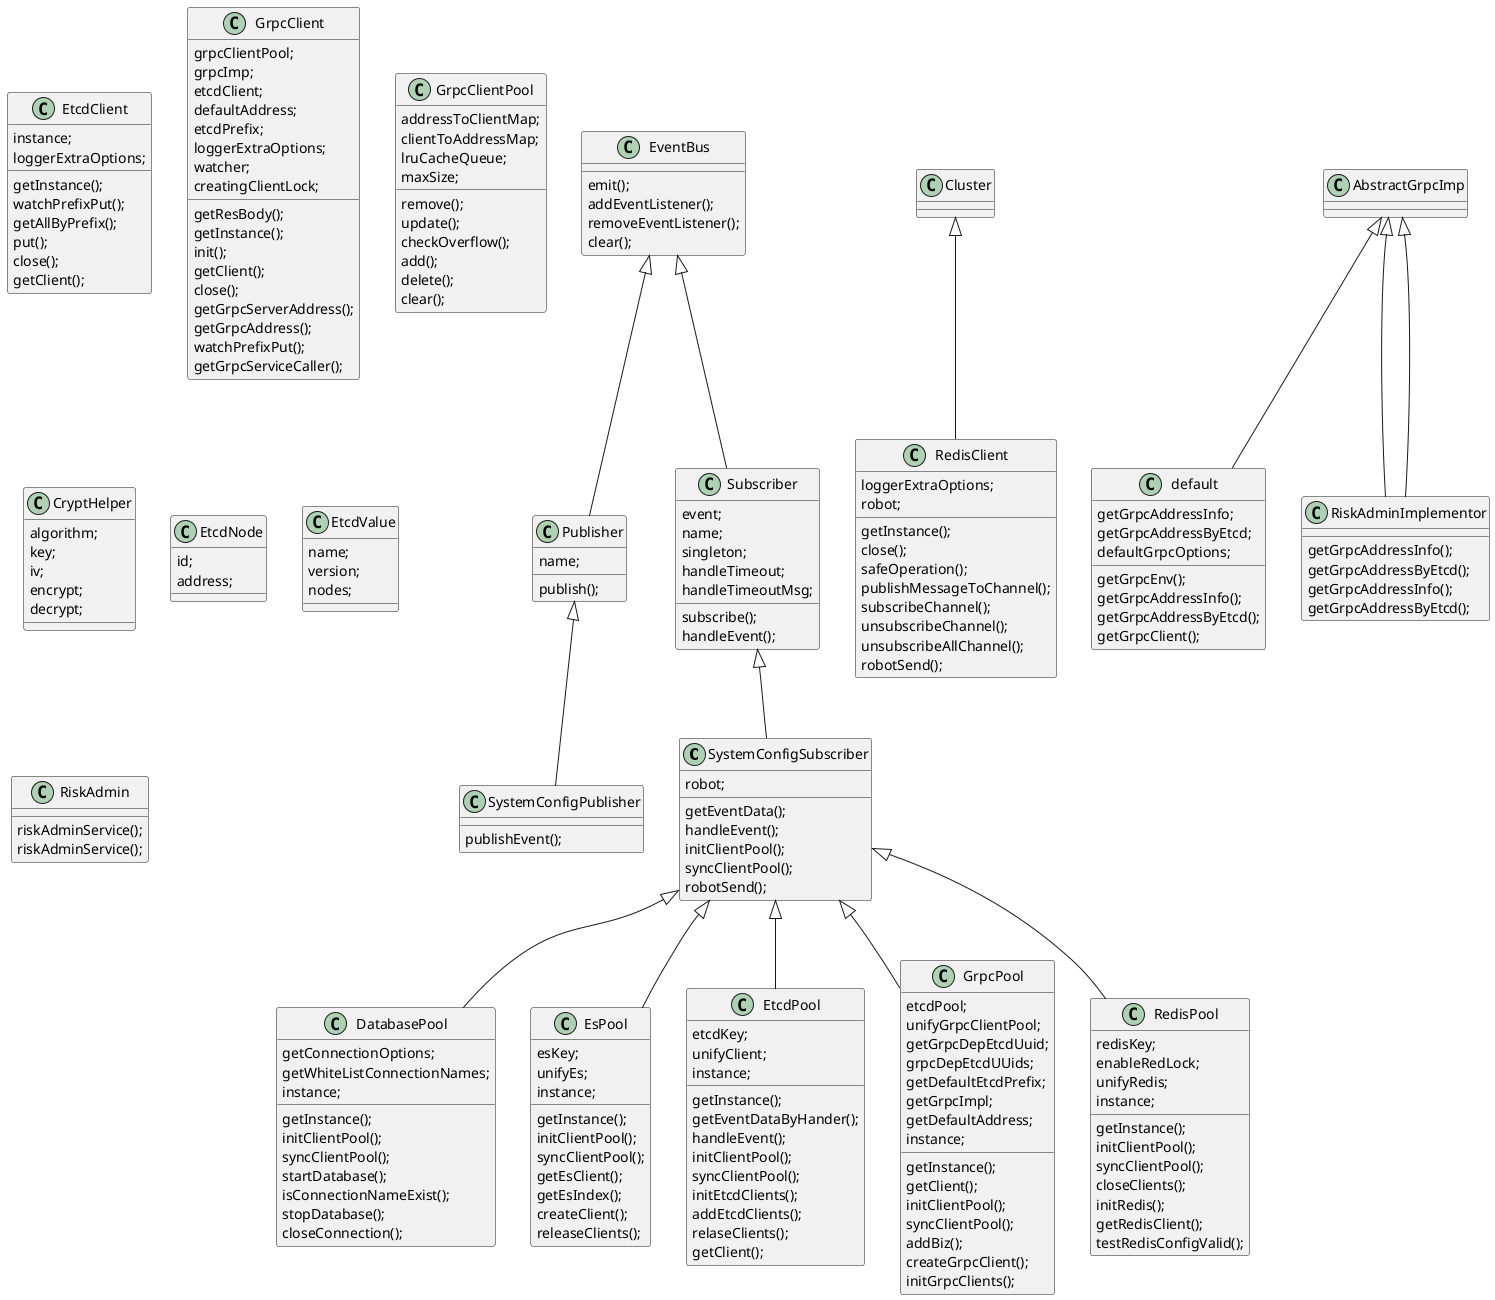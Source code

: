 @startuml
SystemConfigSubscriber <|-- DatabasePool

DatabasePool : getConnectionOptions;
DatabasePool : getWhiteListConnectionNames;
DatabasePool : instance;

DatabasePool : getInstance();
DatabasePool : initClientPool();
DatabasePool : syncClientPool();
DatabasePool : startDatabase();
DatabasePool : isConnectionNameExist();
DatabasePool : stopDatabase();
DatabasePool : closeConnection();

SystemConfigSubscriber <|-- EsPool

EsPool : esKey;
EsPool : unifyEs;
EsPool : instance;

EsPool : getInstance();
EsPool : initClientPool();
EsPool : syncClientPool();
EsPool : getEsClient();
EsPool : getEsIndex();
EsPool : createClient();
EsPool : releaseClients();

EtcdClient : instance;
EtcdClient : loggerExtraOptions;

EtcdClient : getInstance();
EtcdClient : watchPrefixPut();
EtcdClient : getAllByPrefix();
EtcdClient : put();
EtcdClient : close();
EtcdClient : getClient();

SystemConfigSubscriber <|-- EtcdPool

EtcdPool : etcdKey;
EtcdPool : unifyClient;
EtcdPool : instance;

EtcdPool : getInstance();
EtcdPool : getEventDataByHander();
EtcdPool : handleEvent();
EtcdPool : initClientPool();
EtcdPool : syncClientPool();
EtcdPool : initEtcdClients();
EtcdPool : addEtcdClients();
EtcdPool : relaseClients();
EtcdPool : getClient();

GrpcClient : grpcClientPool;
GrpcClient : grpcImp;
GrpcClient : etcdClient;
GrpcClient : defaultAddress;
GrpcClient : etcdPrefix;
GrpcClient : loggerExtraOptions;
GrpcClient : watcher;
GrpcClient : creatingClientLock;

GrpcClient : getResBody();
GrpcClient : getInstance();
GrpcClient : init();
GrpcClient : getClient();
GrpcClient : close();
GrpcClient : getGrpcServerAddress();
GrpcClient : getGrpcAddress();
GrpcClient : watchPrefixPut();
GrpcClient : getGrpcServiceCaller();

SystemConfigSubscriber <|-- GrpcPool

GrpcPool : etcdPool;
GrpcPool : unifyGrpcClientPool;
GrpcPool : getGrpcDepEtcdUuid;
GrpcPool : grpcDepEtcdUUids;
GrpcPool : getDefaultEtcdPrefix;
GrpcPool : getGrpcImpl;
GrpcPool : getDefaultAddress;
GrpcPool : instance;

GrpcPool : getInstance();
GrpcPool : getClient();
GrpcPool : initClientPool();
GrpcPool : syncClientPool();
GrpcPool : addBiz();
GrpcPool : createGrpcClient();
GrpcPool : initGrpcClients();

Cluster <|-- RedisClient

RedisClient : loggerExtraOptions;
RedisClient : robot;

RedisClient : getInstance();
RedisClient : close();
RedisClient : safeOperation();
RedisClient : publishMessageToChannel();
RedisClient : subscribeChannel();
RedisClient : unsubscribeChannel();
RedisClient : unsubscribeAllChannel();
RedisClient : robotSend();

SystemConfigSubscriber <|-- RedisPool

RedisPool : redisKey;
RedisPool : enableRedLock;
RedisPool : unifyRedis;
RedisPool : instance;

RedisPool : getInstance();
RedisPool : initClientPool();
RedisPool : syncClientPool();
RedisPool : closeClients();
RedisPool : initRedis();
RedisPool : getRedisClient();
RedisPool : testRedisConfigValid();

Publisher <|-- SystemConfigPublisher



SystemConfigPublisher : publishEvent();

Subscriber <|-- SystemConfigSubscriber

SystemConfigSubscriber : robot;

SystemConfigSubscriber : getEventData();
SystemConfigSubscriber : handleEvent();
SystemConfigSubscriber : initClientPool();
SystemConfigSubscriber : syncClientPool();
SystemConfigSubscriber : robotSend();

GrpcClientPool : addressToClientMap;
GrpcClientPool : clientToAddressMap;
GrpcClientPool : lruCacheQueue;
GrpcClientPool : maxSize;

GrpcClientPool : remove();
GrpcClientPool : update();
GrpcClientPool : checkOverflow();
GrpcClientPool : add();
GrpcClientPool : delete();
GrpcClientPool : clear();

CryptHelper : algorithm;
CryptHelper : key;
CryptHelper : iv;
CryptHelper : encrypt;
CryptHelper : decrypt;



AbstractGrpcImp <|-- default

default : getGrpcAddressInfo;
default : getGrpcAddressByEtcd;

default : getGrpcEnv();
EtcdNode : id;
EtcdNode : address;

EtcdValue : name;
EtcdValue : version;
EtcdValue : nodes;


default : defaultGrpcOptions;

default : getGrpcAddressInfo();
default : getGrpcAddressByEtcd();
default : getGrpcClient();

AbstractGrpcImp <|-- RiskAdminImplementor



RiskAdminImplementor : getGrpcAddressInfo();
RiskAdminImplementor : getGrpcAddressByEtcd();

RiskAdmin : riskAdminService();

AbstractGrpcImp <|-- RiskAdminImplementor



RiskAdminImplementor : getGrpcAddressInfo();
RiskAdminImplementor : getGrpcAddressByEtcd();

RiskAdmin : riskAdminService();



EventBus : emit();
EventBus : addEventListener();
EventBus : removeEventListener();
EventBus : clear();

EventBus <|-- Publisher

Publisher : name;

Publisher : publish();

EventBus <|-- Subscriber

Subscriber : event;
Subscriber : name;
Subscriber : singleton;
Subscriber : handleTimeout;
Subscriber : handleTimeoutMsg;

Subscriber : subscribe();
Subscriber : handleEvent();

@enduml